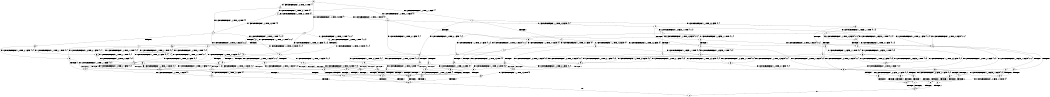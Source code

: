 digraph BCG {
size = "7, 10.5";
center = TRUE;
node [shape = circle];
0 [peripheries = 2];
0 -> 1 [label = "EX !1 !ATOMIC_EXCH_BRANCH (1, +1, TRUE, +1, 1, FALSE) !{}"];
0 -> 2 [label = "EX !2 !ATOMIC_EXCH_BRANCH (1, +1, TRUE, +0, 3, TRUE) !{}"];
0 -> 3 [label = "EX !0 !ATOMIC_EXCH_BRANCH (1, +0, TRUE, +0, 1, TRUE) !{}"];
1 -> 4 [label = "TERMINATE !1"];
1 -> 5 [label = "EX !2 !ATOMIC_EXCH_BRANCH (1, +1, TRUE, +0, 3, FALSE) !{0, 1}"];
1 -> 6 [label = "EX !0 !ATOMIC_EXCH_BRANCH (1, +0, TRUE, +0, 1, FALSE) !{0, 1}"];
2 -> 7 [label = "TERMINATE !2"];
2 -> 8 [label = "EX !1 !ATOMIC_EXCH_BRANCH (1, +1, TRUE, +1, 1, TRUE) !{0, 1, 2}"];
2 -> 9 [label = "EX !0 !ATOMIC_EXCH_BRANCH (1, +0, TRUE, +0, 1, FALSE) !{0, 1, 2}"];
3 -> 10 [label = "EX !1 !ATOMIC_EXCH_BRANCH (1, +1, TRUE, +1, 1, FALSE) !{0}"];
3 -> 11 [label = "EX !2 !ATOMIC_EXCH_BRANCH (1, +1, TRUE, +0, 3, TRUE) !{0}"];
3 -> 12 [label = "EX !0 !ATOMIC_EXCH_BRANCH (1, +0, TRUE, +0, 1, TRUE) !{0}"];
4 -> 13 [label = "EX !2 !ATOMIC_EXCH_BRANCH (1, +1, TRUE, +0, 3, FALSE) !{0}"];
4 -> 14 [label = "EX !0 !ATOMIC_EXCH_BRANCH (1, +0, TRUE, +0, 1, FALSE) !{0}"];
5 -> 15 [label = "TERMINATE !1"];
5 -> 16 [label = "EX !0 !ATOMIC_EXCH_BRANCH (1, +0, TRUE, +0, 1, FALSE) !{0, 1, 2}"];
5 -> 17 [label = "EX !2 !ATOMIC_EXCH_BRANCH (1, +0, FALSE, +1, 1, TRUE) !{0, 1, 2}"];
6 -> 18 [label = "TERMINATE !1"];
6 -> 19 [label = "TERMINATE !0"];
6 -> 20 [label = "EX !2 !ATOMIC_EXCH_BRANCH (1, +1, TRUE, +0, 3, TRUE) !{0, 1}"];
7 -> 21 [label = "EX !1 !ATOMIC_EXCH_BRANCH (1, +1, TRUE, +1, 1, TRUE) !{0, 1}"];
7 -> 22 [label = "EX !0 !ATOMIC_EXCH_BRANCH (1, +0, TRUE, +0, 1, FALSE) !{0, 1}"];
8 -> 23 [label = "TERMINATE !2"];
8 -> 24 [label = "EX !0 !ATOMIC_EXCH_BRANCH (1, +0, TRUE, +0, 1, FALSE) !{0, 1, 2}"];
8 -> 8 [label = "EX !1 !ATOMIC_EXCH_BRANCH (1, +1, TRUE, +1, 1, TRUE) !{0, 1, 2}"];
9 -> 25 [label = "TERMINATE !2"];
9 -> 26 [label = "TERMINATE !0"];
9 -> 27 [label = "EX !1 !ATOMIC_EXCH_BRANCH (1, +1, TRUE, +1, 1, FALSE) !{0, 1, 2}"];
10 -> 28 [label = "TERMINATE !1"];
10 -> 29 [label = "EX !2 !ATOMIC_EXCH_BRANCH (1, +1, TRUE, +0, 3, FALSE) !{0, 1}"];
10 -> 6 [label = "EX !0 !ATOMIC_EXCH_BRANCH (1, +0, TRUE, +0, 1, FALSE) !{0, 1}"];
11 -> 30 [label = "TERMINATE !2"];
11 -> 31 [label = "EX !1 !ATOMIC_EXCH_BRANCH (1, +1, TRUE, +1, 1, TRUE) !{0, 1, 2}"];
11 -> 9 [label = "EX !0 !ATOMIC_EXCH_BRANCH (1, +0, TRUE, +0, 1, FALSE) !{0, 1, 2}"];
12 -> 10 [label = "EX !1 !ATOMIC_EXCH_BRANCH (1, +1, TRUE, +1, 1, FALSE) !{0}"];
12 -> 11 [label = "EX !2 !ATOMIC_EXCH_BRANCH (1, +1, TRUE, +0, 3, TRUE) !{0}"];
12 -> 12 [label = "EX !0 !ATOMIC_EXCH_BRANCH (1, +0, TRUE, +0, 1, TRUE) !{0}"];
13 -> 32 [label = "EX !0 !ATOMIC_EXCH_BRANCH (1, +0, TRUE, +0, 1, FALSE) !{0, 2}"];
13 -> 33 [label = "EX !2 !ATOMIC_EXCH_BRANCH (1, +0, FALSE, +1, 1, TRUE) !{0, 2}"];
14 -> 34 [label = "TERMINATE !0"];
14 -> 35 [label = "EX !2 !ATOMIC_EXCH_BRANCH (1, +1, TRUE, +0, 3, TRUE) !{0}"];
15 -> 32 [label = "EX !0 !ATOMIC_EXCH_BRANCH (1, +0, TRUE, +0, 1, FALSE) !{0, 2}"];
15 -> 33 [label = "EX !2 !ATOMIC_EXCH_BRANCH (1, +0, FALSE, +1, 1, TRUE) !{0, 2}"];
16 -> 36 [label = "TERMINATE !1"];
16 -> 37 [label = "TERMINATE !0"];
16 -> 38 [label = "EX !2 !ATOMIC_EXCH_BRANCH (1, +0, FALSE, +1, 1, FALSE) !{0, 1, 2}"];
17 -> 39 [label = "TERMINATE !1"];
17 -> 40 [label = "EX !0 !ATOMIC_EXCH_BRANCH (1, +0, TRUE, +0, 1, FALSE) !{0, 1, 2}"];
17 -> 41 [label = "EX !2 !ATOMIC_EXCH_BRANCH (1, +1, TRUE, +0, 3, FALSE) !{0, 1, 2}"];
18 -> 34 [label = "TERMINATE !0"];
18 -> 35 [label = "EX !2 !ATOMIC_EXCH_BRANCH (1, +1, TRUE, +0, 3, TRUE) !{0}"];
19 -> 34 [label = "TERMINATE !1"];
19 -> 42 [label = "EX !2 !ATOMIC_EXCH_BRANCH (1, +1, TRUE, +0, 3, TRUE) !{1}"];
20 -> 43 [label = "TERMINATE !1"];
20 -> 44 [label = "TERMINATE !2"];
20 -> 45 [label = "TERMINATE !0"];
21 -> 46 [label = "EX !0 !ATOMIC_EXCH_BRANCH (1, +0, TRUE, +0, 1, FALSE) !{0, 1}"];
21 -> 21 [label = "EX !1 !ATOMIC_EXCH_BRANCH (1, +1, TRUE, +1, 1, TRUE) !{0, 1}"];
22 -> 47 [label = "TERMINATE !0"];
22 -> 48 [label = "EX !1 !ATOMIC_EXCH_BRANCH (1, +1, TRUE, +1, 1, FALSE) !{0, 1}"];
23 -> 46 [label = "EX !0 !ATOMIC_EXCH_BRANCH (1, +0, TRUE, +0, 1, FALSE) !{0, 1}"];
23 -> 21 [label = "EX !1 !ATOMIC_EXCH_BRANCH (1, +1, TRUE, +1, 1, TRUE) !{0, 1}"];
24 -> 49 [label = "TERMINATE !2"];
24 -> 50 [label = "TERMINATE !0"];
24 -> 27 [label = "EX !1 !ATOMIC_EXCH_BRANCH (1, +1, TRUE, +1, 1, FALSE) !{0, 1, 2}"];
25 -> 47 [label = "TERMINATE !0"];
25 -> 48 [label = "EX !1 !ATOMIC_EXCH_BRANCH (1, +1, TRUE, +1, 1, FALSE) !{0, 1}"];
26 -> 47 [label = "TERMINATE !2"];
26 -> 51 [label = "EX !1 !ATOMIC_EXCH_BRANCH (1, +1, TRUE, +1, 1, FALSE) !{1, 2}"];
27 -> 43 [label = "TERMINATE !1"];
27 -> 44 [label = "TERMINATE !2"];
27 -> 45 [label = "TERMINATE !0"];
28 -> 52 [label = "EX !2 !ATOMIC_EXCH_BRANCH (1, +1, TRUE, +0, 3, FALSE) !{0}"];
28 -> 14 [label = "EX !0 !ATOMIC_EXCH_BRANCH (1, +0, TRUE, +0, 1, FALSE) !{0}"];
29 -> 53 [label = "TERMINATE !1"];
29 -> 54 [label = "EX !2 !ATOMIC_EXCH_BRANCH (1, +0, FALSE, +1, 1, TRUE) !{0, 1, 2}"];
29 -> 16 [label = "EX !0 !ATOMIC_EXCH_BRANCH (1, +0, TRUE, +0, 1, FALSE) !{0, 1, 2}"];
30 -> 55 [label = "EX !1 !ATOMIC_EXCH_BRANCH (1, +1, TRUE, +1, 1, TRUE) !{0, 1}"];
30 -> 22 [label = "EX !0 !ATOMIC_EXCH_BRANCH (1, +0, TRUE, +0, 1, FALSE) !{0, 1}"];
31 -> 56 [label = "TERMINATE !2"];
31 -> 31 [label = "EX !1 !ATOMIC_EXCH_BRANCH (1, +1, TRUE, +1, 1, TRUE) !{0, 1, 2}"];
31 -> 24 [label = "EX !0 !ATOMIC_EXCH_BRANCH (1, +0, TRUE, +0, 1, FALSE) !{0, 1, 2}"];
32 -> 57 [label = "TERMINATE !0"];
32 -> 58 [label = "EX !2 !ATOMIC_EXCH_BRANCH (1, +0, FALSE, +1, 1, FALSE) !{0, 2}"];
33 -> 59 [label = "EX !0 !ATOMIC_EXCH_BRANCH (1, +0, TRUE, +0, 1, FALSE) !{0, 2}"];
33 -> 60 [label = "EX !2 !ATOMIC_EXCH_BRANCH (1, +1, TRUE, +0, 3, FALSE) !{0, 2}"];
34 -> 61 [label = "EX !2 !ATOMIC_EXCH_BRANCH (1, +1, TRUE, +0, 3, TRUE) !{}"];
35 -> 62 [label = "TERMINATE !2"];
35 -> 63 [label = "TERMINATE !0"];
36 -> 57 [label = "TERMINATE !0"];
36 -> 58 [label = "EX !2 !ATOMIC_EXCH_BRANCH (1, +0, FALSE, +1, 1, FALSE) !{0, 2}"];
37 -> 57 [label = "TERMINATE !1"];
37 -> 64 [label = "EX !2 !ATOMIC_EXCH_BRANCH (1, +0, FALSE, +1, 1, FALSE) !{1, 2}"];
38 -> 65 [label = "TERMINATE !1"];
38 -> 66 [label = "TERMINATE !2"];
38 -> 67 [label = "TERMINATE !0"];
39 -> 59 [label = "EX !0 !ATOMIC_EXCH_BRANCH (1, +0, TRUE, +0, 1, FALSE) !{0, 2}"];
39 -> 60 [label = "EX !2 !ATOMIC_EXCH_BRANCH (1, +1, TRUE, +0, 3, FALSE) !{0, 2}"];
40 -> 68 [label = "TERMINATE !1"];
40 -> 69 [label = "TERMINATE !0"];
40 -> 27 [label = "EX !2 !ATOMIC_EXCH_BRANCH (1, +1, TRUE, +0, 3, TRUE) !{0, 1, 2}"];
41 -> 15 [label = "TERMINATE !1"];
41 -> 16 [label = "EX !0 !ATOMIC_EXCH_BRANCH (1, +0, TRUE, +0, 1, FALSE) !{0, 1, 2}"];
41 -> 17 [label = "EX !2 !ATOMIC_EXCH_BRANCH (1, +0, FALSE, +1, 1, TRUE) !{0, 1, 2}"];
42 -> 63 [label = "TERMINATE !1"];
42 -> 70 [label = "TERMINATE !2"];
43 -> 62 [label = "TERMINATE !2"];
43 -> 63 [label = "TERMINATE !0"];
44 -> 62 [label = "TERMINATE !1"];
44 -> 70 [label = "TERMINATE !0"];
45 -> 63 [label = "TERMINATE !1"];
45 -> 70 [label = "TERMINATE !2"];
46 -> 71 [label = "TERMINATE !0"];
46 -> 48 [label = "EX !1 !ATOMIC_EXCH_BRANCH (1, +1, TRUE, +1, 1, FALSE) !{0, 1}"];
47 -> 72 [label = "EX !1 !ATOMIC_EXCH_BRANCH (1, +1, TRUE, +1, 1, FALSE) !{1}"];
48 -> 62 [label = "TERMINATE !1"];
48 -> 70 [label = "TERMINATE !0"];
49 -> 71 [label = "TERMINATE !0"];
49 -> 48 [label = "EX !1 !ATOMIC_EXCH_BRANCH (1, +1, TRUE, +1, 1, FALSE) !{0, 1}"];
50 -> 71 [label = "TERMINATE !2"];
50 -> 51 [label = "EX !1 !ATOMIC_EXCH_BRANCH (1, +1, TRUE, +1, 1, FALSE) !{1, 2}"];
51 -> 63 [label = "TERMINATE !1"];
51 -> 70 [label = "TERMINATE !2"];
52 -> 73 [label = "EX !2 !ATOMIC_EXCH_BRANCH (1, +0, FALSE, +1, 1, TRUE) !{0, 2}"];
52 -> 32 [label = "EX !0 !ATOMIC_EXCH_BRANCH (1, +0, TRUE, +0, 1, FALSE) !{0, 2}"];
53 -> 73 [label = "EX !2 !ATOMIC_EXCH_BRANCH (1, +0, FALSE, +1, 1, TRUE) !{0, 2}"];
53 -> 32 [label = "EX !0 !ATOMIC_EXCH_BRANCH (1, +0, TRUE, +0, 1, FALSE) !{0, 2}"];
54 -> 74 [label = "TERMINATE !1"];
54 -> 75 [label = "EX !2 !ATOMIC_EXCH_BRANCH (1, +1, TRUE, +0, 3, FALSE) !{0, 1, 2}"];
54 -> 40 [label = "EX !0 !ATOMIC_EXCH_BRANCH (1, +0, TRUE, +0, 1, FALSE) !{0, 1, 2}"];
55 -> 55 [label = "EX !1 !ATOMIC_EXCH_BRANCH (1, +1, TRUE, +1, 1, TRUE) !{0, 1}"];
55 -> 46 [label = "EX !0 !ATOMIC_EXCH_BRANCH (1, +0, TRUE, +0, 1, FALSE) !{0, 1}"];
56 -> 55 [label = "EX !1 !ATOMIC_EXCH_BRANCH (1, +1, TRUE, +1, 1, TRUE) !{0, 1}"];
56 -> 46 [label = "EX !0 !ATOMIC_EXCH_BRANCH (1, +0, TRUE, +0, 1, FALSE) !{0, 1}"];
57 -> 76 [label = "EX !2 !ATOMIC_EXCH_BRANCH (1, +0, FALSE, +1, 1, FALSE) !{2}"];
58 -> 77 [label = "TERMINATE !2"];
58 -> 78 [label = "TERMINATE !0"];
59 -> 79 [label = "TERMINATE !0"];
59 -> 80 [label = "EX !2 !ATOMIC_EXCH_BRANCH (1, +1, TRUE, +0, 3, TRUE) !{0, 2}"];
60 -> 32 [label = "EX !0 !ATOMIC_EXCH_BRANCH (1, +0, TRUE, +0, 1, FALSE) !{0, 2}"];
60 -> 33 [label = "EX !2 !ATOMIC_EXCH_BRANCH (1, +0, FALSE, +1, 1, TRUE) !{0, 2}"];
61 -> 81 [label = "TERMINATE !2"];
62 -> 81 [label = "TERMINATE !0"];
63 -> 81 [label = "TERMINATE !2"];
64 -> 78 [label = "TERMINATE !1"];
64 -> 82 [label = "TERMINATE !2"];
65 -> 77 [label = "TERMINATE !2"];
65 -> 78 [label = "TERMINATE !0"];
66 -> 77 [label = "TERMINATE !1"];
66 -> 82 [label = "TERMINATE !0"];
67 -> 78 [label = "TERMINATE !1"];
67 -> 82 [label = "TERMINATE !2"];
68 -> 79 [label = "TERMINATE !0"];
68 -> 80 [label = "EX !2 !ATOMIC_EXCH_BRANCH (1, +1, TRUE, +0, 3, TRUE) !{0, 2}"];
69 -> 79 [label = "TERMINATE !1"];
69 -> 51 [label = "EX !2 !ATOMIC_EXCH_BRANCH (1, +1, TRUE, +0, 3, TRUE) !{1, 2}"];
70 -> 81 [label = "TERMINATE !1"];
71 -> 72 [label = "EX !1 !ATOMIC_EXCH_BRANCH (1, +1, TRUE, +1, 1, FALSE) !{1}"];
72 -> 81 [label = "TERMINATE !1"];
73 -> 83 [label = "EX !2 !ATOMIC_EXCH_BRANCH (1, +1, TRUE, +0, 3, FALSE) !{0, 2}"];
73 -> 59 [label = "EX !0 !ATOMIC_EXCH_BRANCH (1, +0, TRUE, +0, 1, FALSE) !{0, 2}"];
74 -> 83 [label = "EX !2 !ATOMIC_EXCH_BRANCH (1, +1, TRUE, +0, 3, FALSE) !{0, 2}"];
74 -> 59 [label = "EX !0 !ATOMIC_EXCH_BRANCH (1, +0, TRUE, +0, 1, FALSE) !{0, 2}"];
75 -> 53 [label = "TERMINATE !1"];
75 -> 54 [label = "EX !2 !ATOMIC_EXCH_BRANCH (1, +0, FALSE, +1, 1, TRUE) !{0, 1, 2}"];
75 -> 16 [label = "EX !0 !ATOMIC_EXCH_BRANCH (1, +0, TRUE, +0, 1, FALSE) !{0, 1, 2}"];
76 -> 84 [label = "TERMINATE !2"];
77 -> 84 [label = "TERMINATE !0"];
78 -> 84 [label = "TERMINATE !2"];
79 -> 85 [label = "EX !2 !ATOMIC_EXCH_BRANCH (1, +1, TRUE, +0, 3, TRUE) !{2}"];
80 -> 62 [label = "TERMINATE !2"];
80 -> 63 [label = "TERMINATE !0"];
81 -> 86 [label = "exit"];
82 -> 84 [label = "TERMINATE !1"];
83 -> 73 [label = "EX !2 !ATOMIC_EXCH_BRANCH (1, +0, FALSE, +1, 1, TRUE) !{0, 2}"];
83 -> 32 [label = "EX !0 !ATOMIC_EXCH_BRANCH (1, +0, TRUE, +0, 1, FALSE) !{0, 2}"];
84 -> 86 [label = "exit"];
85 -> 81 [label = "TERMINATE !2"];
}
